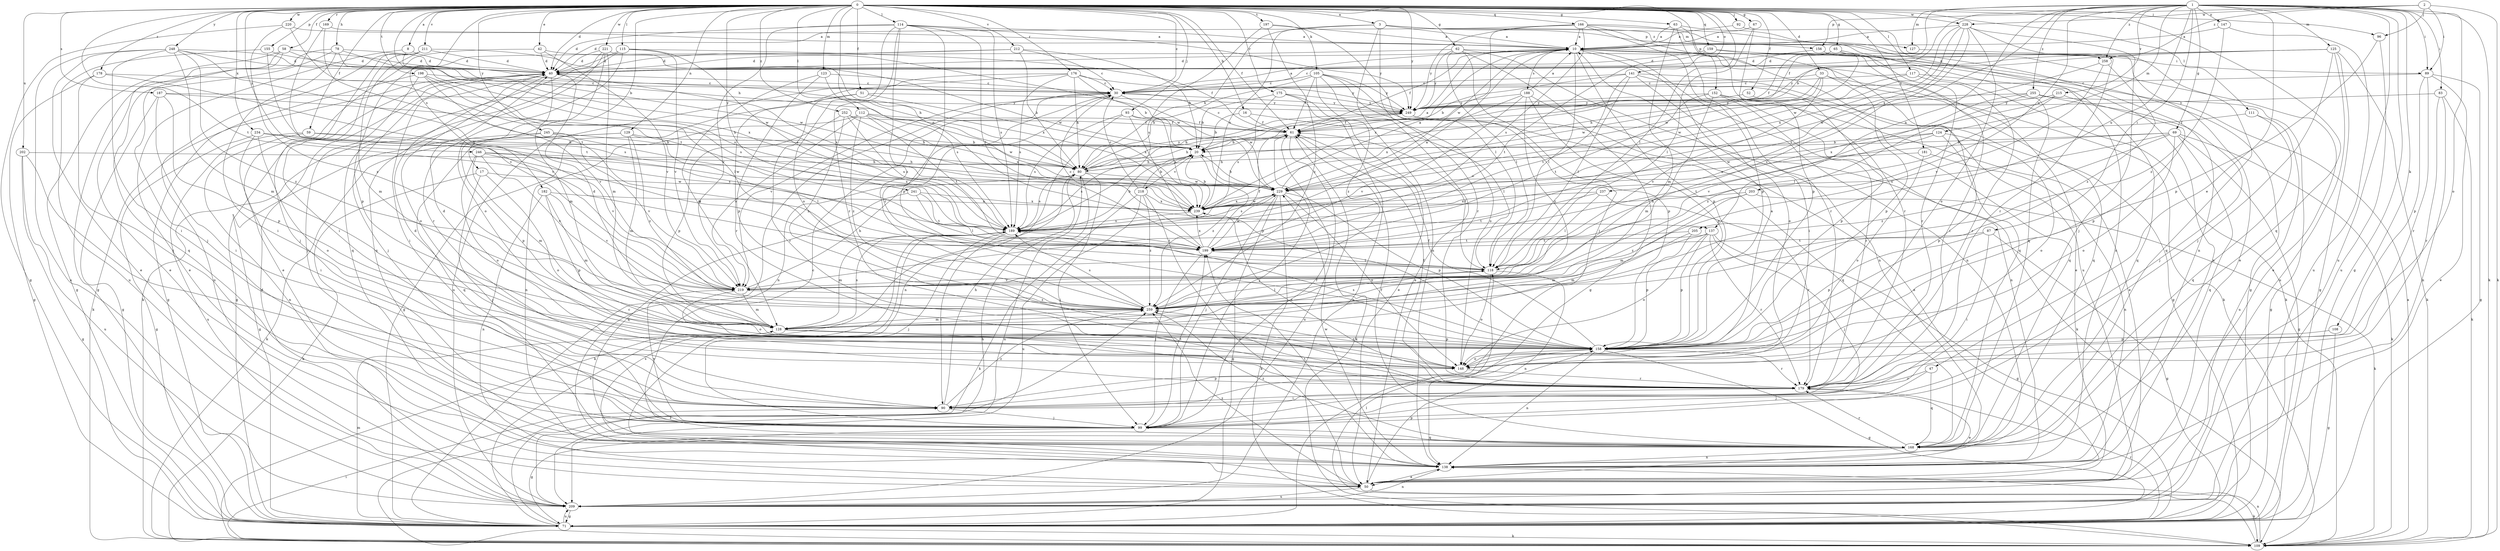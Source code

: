 strict digraph  {
0;
1;
2;
3;
8;
10;
16;
17;
20;
30;
33;
40;
42;
47;
50;
51;
52;
58;
59;
61;
62;
63;
65;
67;
69;
71;
78;
80;
83;
87;
89;
90;
92;
93;
96;
99;
105;
108;
109;
111;
112;
114;
115;
117;
118;
123;
124;
125;
127;
128;
129;
137;
138;
141;
147;
148;
152;
155;
156;
158;
159;
166;
168;
169;
175;
176;
178;
179;
181;
182;
187;
188;
189;
197;
198;
199;
202;
203;
205;
209;
211;
212;
215;
218;
219;
220;
221;
228;
229;
234;
237;
239;
241;
245;
246;
248;
249;
252;
255;
258;
259;
0 -> 3  [label=a];
0 -> 8  [label=a];
0 -> 16  [label=b];
0 -> 17  [label=b];
0 -> 30  [label=c];
0 -> 33  [label=d];
0 -> 40  [label=d];
0 -> 42  [label=e];
0 -> 51  [label=f];
0 -> 52  [label=f];
0 -> 58  [label=f];
0 -> 59  [label=f];
0 -> 61  [label=f];
0 -> 62  [label=g];
0 -> 63  [label=g];
0 -> 65  [label=g];
0 -> 67  [label=g];
0 -> 78  [label=h];
0 -> 80  [label=h];
0 -> 92  [label=j];
0 -> 93  [label=j];
0 -> 96  [label=j];
0 -> 105  [label=k];
0 -> 111  [label=l];
0 -> 112  [label=l];
0 -> 114  [label=l];
0 -> 115  [label=l];
0 -> 117  [label=l];
0 -> 118  [label=l];
0 -> 123  [label=m];
0 -> 129  [label=n];
0 -> 137  [label=n];
0 -> 141  [label=o];
0 -> 152  [label=p];
0 -> 155  [label=p];
0 -> 159  [label=q];
0 -> 166  [label=q];
0 -> 168  [label=q];
0 -> 169  [label=r];
0 -> 175  [label=r];
0 -> 176  [label=r];
0 -> 178  [label=r];
0 -> 181  [label=s];
0 -> 182  [label=s];
0 -> 187  [label=s];
0 -> 197  [label=t];
0 -> 198  [label=t];
0 -> 199  [label=t];
0 -> 202  [label=u];
0 -> 211  [label=v];
0 -> 212  [label=v];
0 -> 220  [label=w];
0 -> 221  [label=w];
0 -> 228  [label=w];
0 -> 234  [label=x];
0 -> 241  [label=y];
0 -> 245  [label=y];
0 -> 246  [label=y];
0 -> 248  [label=y];
0 -> 249  [label=y];
0 -> 252  [label=z];
1 -> 20  [label=b];
1 -> 47  [label=e];
1 -> 61  [label=f];
1 -> 69  [label=g];
1 -> 71  [label=g];
1 -> 83  [label=i];
1 -> 87  [label=i];
1 -> 89  [label=i];
1 -> 108  [label=k];
1 -> 109  [label=k];
1 -> 124  [label=m];
1 -> 125  [label=m];
1 -> 127  [label=m];
1 -> 137  [label=n];
1 -> 147  [label=o];
1 -> 148  [label=o];
1 -> 203  [label=u];
1 -> 205  [label=u];
1 -> 209  [label=u];
1 -> 215  [label=v];
1 -> 237  [label=x];
1 -> 255  [label=z];
1 -> 258  [label=z];
2 -> 89  [label=i];
2 -> 96  [label=j];
2 -> 109  [label=k];
2 -> 156  [label=p];
2 -> 228  [label=w];
2 -> 258  [label=z];
3 -> 10  [label=a];
3 -> 80  [label=h];
3 -> 127  [label=m];
3 -> 138  [label=n];
3 -> 156  [label=p];
3 -> 179  [label=r];
3 -> 239  [label=x];
3 -> 258  [label=z];
8 -> 40  [label=d];
8 -> 50  [label=e];
8 -> 80  [label=h];
10 -> 40  [label=d];
10 -> 50  [label=e];
10 -> 61  [label=f];
10 -> 89  [label=i];
10 -> 90  [label=i];
10 -> 109  [label=k];
10 -> 118  [label=l];
10 -> 138  [label=n];
10 -> 158  [label=p];
10 -> 188  [label=s];
10 -> 239  [label=x];
16 -> 20  [label=b];
16 -> 61  [label=f];
16 -> 118  [label=l];
17 -> 99  [label=j];
17 -> 109  [label=k];
17 -> 148  [label=o];
17 -> 229  [label=w];
20 -> 80  [label=h];
20 -> 189  [label=s];
20 -> 218  [label=v];
20 -> 259  [label=z];
30 -> 10  [label=a];
30 -> 138  [label=n];
30 -> 219  [label=v];
30 -> 229  [label=w];
30 -> 249  [label=y];
33 -> 30  [label=c];
33 -> 80  [label=h];
33 -> 158  [label=p];
33 -> 168  [label=q];
33 -> 219  [label=v];
33 -> 229  [label=w];
40 -> 30  [label=c];
40 -> 71  [label=g];
40 -> 90  [label=i];
40 -> 99  [label=j];
40 -> 109  [label=k];
40 -> 128  [label=m];
40 -> 148  [label=o];
40 -> 239  [label=x];
42 -> 40  [label=d];
42 -> 50  [label=e];
42 -> 219  [label=v];
42 -> 229  [label=w];
47 -> 99  [label=j];
47 -> 168  [label=q];
47 -> 179  [label=r];
50 -> 109  [label=k];
50 -> 158  [label=p];
50 -> 189  [label=s];
50 -> 209  [label=u];
50 -> 259  [label=z];
51 -> 71  [label=g];
51 -> 179  [label=r];
51 -> 239  [label=x];
51 -> 249  [label=y];
52 -> 158  [label=p];
52 -> 249  [label=y];
58 -> 40  [label=d];
58 -> 50  [label=e];
58 -> 71  [label=g];
58 -> 99  [label=j];
58 -> 229  [label=w];
59 -> 20  [label=b];
59 -> 138  [label=n];
59 -> 209  [label=u];
59 -> 219  [label=v];
61 -> 20  [label=b];
61 -> 30  [label=c];
61 -> 80  [label=h];
61 -> 99  [label=j];
61 -> 109  [label=k];
61 -> 209  [label=u];
62 -> 40  [label=d];
62 -> 71  [label=g];
62 -> 90  [label=i];
62 -> 109  [label=k];
62 -> 118  [label=l];
62 -> 138  [label=n];
62 -> 249  [label=y];
63 -> 10  [label=a];
63 -> 50  [label=e];
63 -> 128  [label=m];
63 -> 179  [label=r];
63 -> 209  [label=u];
65 -> 40  [label=d];
65 -> 50  [label=e];
65 -> 61  [label=f];
65 -> 179  [label=r];
65 -> 229  [label=w];
67 -> 10  [label=a];
67 -> 118  [label=l];
67 -> 158  [label=p];
69 -> 20  [label=b];
69 -> 71  [label=g];
69 -> 109  [label=k];
69 -> 148  [label=o];
69 -> 168  [label=q];
69 -> 189  [label=s];
69 -> 239  [label=x];
69 -> 259  [label=z];
71 -> 30  [label=c];
71 -> 109  [label=k];
71 -> 128  [label=m];
71 -> 179  [label=r];
71 -> 189  [label=s];
71 -> 209  [label=u];
71 -> 259  [label=z];
78 -> 40  [label=d];
78 -> 71  [label=g];
78 -> 90  [label=i];
78 -> 168  [label=q];
78 -> 229  [label=w];
78 -> 239  [label=x];
80 -> 10  [label=a];
80 -> 99  [label=j];
80 -> 109  [label=k];
80 -> 189  [label=s];
80 -> 209  [label=u];
80 -> 229  [label=w];
80 -> 249  [label=y];
83 -> 109  [label=k];
83 -> 138  [label=n];
83 -> 179  [label=r];
83 -> 249  [label=y];
87 -> 71  [label=g];
87 -> 90  [label=i];
87 -> 158  [label=p];
87 -> 199  [label=t];
89 -> 30  [label=c];
89 -> 50  [label=e];
89 -> 71  [label=g];
89 -> 158  [label=p];
89 -> 179  [label=r];
90 -> 80  [label=h];
90 -> 99  [label=j];
90 -> 158  [label=p];
90 -> 259  [label=z];
92 -> 10  [label=a];
92 -> 138  [label=n];
93 -> 61  [label=f];
93 -> 138  [label=n];
93 -> 158  [label=p];
93 -> 189  [label=s];
93 -> 239  [label=x];
96 -> 158  [label=p];
96 -> 209  [label=u];
99 -> 61  [label=f];
99 -> 71  [label=g];
99 -> 168  [label=q];
99 -> 199  [label=t];
99 -> 219  [label=v];
105 -> 30  [label=c];
105 -> 50  [label=e];
105 -> 61  [label=f];
105 -> 80  [label=h];
105 -> 148  [label=o];
105 -> 158  [label=p];
105 -> 249  [label=y];
105 -> 259  [label=z];
108 -> 71  [label=g];
108 -> 158  [label=p];
109 -> 10  [label=a];
109 -> 90  [label=i];
109 -> 118  [label=l];
109 -> 138  [label=n];
111 -> 61  [label=f];
111 -> 168  [label=q];
111 -> 209  [label=u];
112 -> 61  [label=f];
112 -> 138  [label=n];
112 -> 199  [label=t];
112 -> 219  [label=v];
112 -> 229  [label=w];
112 -> 239  [label=x];
112 -> 259  [label=z];
114 -> 10  [label=a];
114 -> 40  [label=d];
114 -> 148  [label=o];
114 -> 158  [label=p];
114 -> 179  [label=r];
114 -> 189  [label=s];
114 -> 199  [label=t];
114 -> 219  [label=v];
114 -> 249  [label=y];
114 -> 259  [label=z];
115 -> 40  [label=d];
115 -> 61  [label=f];
115 -> 168  [label=q];
115 -> 179  [label=r];
115 -> 189  [label=s];
115 -> 219  [label=v];
117 -> 30  [label=c];
117 -> 168  [label=q];
117 -> 179  [label=r];
117 -> 229  [label=w];
118 -> 61  [label=f];
118 -> 138  [label=n];
118 -> 148  [label=o];
118 -> 219  [label=v];
123 -> 30  [label=c];
123 -> 128  [label=m];
123 -> 158  [label=p];
123 -> 189  [label=s];
124 -> 20  [label=b];
124 -> 148  [label=o];
124 -> 158  [label=p];
124 -> 199  [label=t];
124 -> 229  [label=w];
125 -> 30  [label=c];
125 -> 40  [label=d];
125 -> 71  [label=g];
125 -> 99  [label=j];
125 -> 109  [label=k];
125 -> 209  [label=u];
125 -> 249  [label=y];
127 -> 168  [label=q];
128 -> 158  [label=p];
128 -> 179  [label=r];
128 -> 189  [label=s];
129 -> 20  [label=b];
129 -> 109  [label=k];
129 -> 118  [label=l];
129 -> 128  [label=m];
129 -> 168  [label=q];
129 -> 259  [label=z];
137 -> 71  [label=g];
137 -> 99  [label=j];
137 -> 128  [label=m];
137 -> 148  [label=o];
137 -> 158  [label=p];
137 -> 179  [label=r];
137 -> 199  [label=t];
138 -> 50  [label=e];
138 -> 199  [label=t];
138 -> 229  [label=w];
141 -> 20  [label=b];
141 -> 30  [label=c];
141 -> 71  [label=g];
141 -> 118  [label=l];
141 -> 148  [label=o];
141 -> 168  [label=q];
141 -> 199  [label=t];
147 -> 10  [label=a];
147 -> 209  [label=u];
147 -> 259  [label=z];
148 -> 10  [label=a];
148 -> 179  [label=r];
148 -> 259  [label=z];
152 -> 50  [label=e];
152 -> 128  [label=m];
152 -> 138  [label=n];
152 -> 179  [label=r];
152 -> 199  [label=t];
152 -> 249  [label=y];
155 -> 40  [label=d];
155 -> 209  [label=u];
155 -> 219  [label=v];
156 -> 40  [label=d];
156 -> 90  [label=i];
156 -> 138  [label=n];
158 -> 40  [label=d];
158 -> 61  [label=f];
158 -> 71  [label=g];
158 -> 138  [label=n];
158 -> 148  [label=o];
158 -> 179  [label=r];
158 -> 189  [label=s];
159 -> 40  [label=d];
159 -> 71  [label=g];
159 -> 168  [label=q];
159 -> 199  [label=t];
166 -> 10  [label=a];
166 -> 40  [label=d];
166 -> 138  [label=n];
166 -> 158  [label=p];
166 -> 168  [label=q];
166 -> 179  [label=r];
166 -> 189  [label=s];
166 -> 229  [label=w];
166 -> 249  [label=y];
168 -> 30  [label=c];
168 -> 61  [label=f];
168 -> 138  [label=n];
168 -> 179  [label=r];
168 -> 259  [label=z];
169 -> 10  [label=a];
169 -> 199  [label=t];
169 -> 219  [label=v];
175 -> 20  [label=b];
175 -> 50  [label=e];
175 -> 189  [label=s];
175 -> 209  [label=u];
175 -> 249  [label=y];
176 -> 20  [label=b];
176 -> 30  [label=c];
176 -> 80  [label=h];
176 -> 179  [label=r];
176 -> 189  [label=s];
176 -> 209  [label=u];
176 -> 249  [label=y];
178 -> 30  [label=c];
178 -> 71  [label=g];
178 -> 99  [label=j];
178 -> 189  [label=s];
179 -> 40  [label=d];
179 -> 50  [label=e];
179 -> 61  [label=f];
179 -> 90  [label=i];
179 -> 239  [label=x];
181 -> 80  [label=h];
181 -> 138  [label=n];
181 -> 148  [label=o];
182 -> 128  [label=m];
182 -> 138  [label=n];
182 -> 158  [label=p];
182 -> 219  [label=v];
182 -> 239  [label=x];
187 -> 71  [label=g];
187 -> 80  [label=h];
187 -> 90  [label=i];
187 -> 158  [label=p];
187 -> 249  [label=y];
188 -> 10  [label=a];
188 -> 50  [label=e];
188 -> 158  [label=p];
188 -> 219  [label=v];
188 -> 239  [label=x];
188 -> 249  [label=y];
188 -> 259  [label=z];
189 -> 10  [label=a];
189 -> 20  [label=b];
189 -> 90  [label=i];
189 -> 99  [label=j];
189 -> 128  [label=m];
189 -> 199  [label=t];
197 -> 10  [label=a];
197 -> 118  [label=l];
197 -> 189  [label=s];
197 -> 259  [label=z];
198 -> 30  [label=c];
198 -> 71  [label=g];
198 -> 99  [label=j];
198 -> 118  [label=l];
198 -> 189  [label=s];
198 -> 219  [label=v];
199 -> 30  [label=c];
199 -> 61  [label=f];
199 -> 99  [label=j];
199 -> 118  [label=l];
199 -> 229  [label=w];
199 -> 239  [label=x];
202 -> 71  [label=g];
202 -> 80  [label=h];
202 -> 90  [label=i];
202 -> 209  [label=u];
203 -> 109  [label=k];
203 -> 128  [label=m];
203 -> 239  [label=x];
203 -> 259  [label=z];
205 -> 128  [label=m];
205 -> 158  [label=p];
205 -> 199  [label=t];
209 -> 40  [label=d];
209 -> 71  [label=g];
209 -> 80  [label=h];
209 -> 138  [label=n];
211 -> 40  [label=d];
211 -> 90  [label=i];
211 -> 99  [label=j];
211 -> 128  [label=m];
211 -> 209  [label=u];
211 -> 229  [label=w];
212 -> 20  [label=b];
212 -> 30  [label=c];
212 -> 40  [label=d];
212 -> 80  [label=h];
212 -> 158  [label=p];
215 -> 118  [label=l];
215 -> 158  [label=p];
215 -> 239  [label=x];
215 -> 249  [label=y];
218 -> 20  [label=b];
218 -> 30  [label=c];
218 -> 50  [label=e];
218 -> 109  [label=k];
218 -> 209  [label=u];
218 -> 239  [label=x];
218 -> 259  [label=z];
219 -> 80  [label=h];
219 -> 128  [label=m];
219 -> 148  [label=o];
219 -> 259  [label=z];
220 -> 10  [label=a];
220 -> 71  [label=g];
220 -> 199  [label=t];
220 -> 259  [label=z];
221 -> 40  [label=d];
221 -> 109  [label=k];
221 -> 128  [label=m];
221 -> 148  [label=o];
221 -> 168  [label=q];
221 -> 239  [label=x];
228 -> 10  [label=a];
228 -> 99  [label=j];
228 -> 148  [label=o];
228 -> 179  [label=r];
228 -> 199  [label=t];
228 -> 219  [label=v];
228 -> 229  [label=w];
228 -> 239  [label=x];
229 -> 10  [label=a];
229 -> 20  [label=b];
229 -> 71  [label=g];
229 -> 99  [label=j];
229 -> 109  [label=k];
229 -> 148  [label=o];
229 -> 158  [label=p];
229 -> 189  [label=s];
229 -> 239  [label=x];
234 -> 20  [label=b];
234 -> 71  [label=g];
234 -> 90  [label=i];
234 -> 148  [label=o];
234 -> 189  [label=s];
237 -> 118  [label=l];
237 -> 179  [label=r];
237 -> 199  [label=t];
237 -> 239  [label=x];
239 -> 20  [label=b];
239 -> 189  [label=s];
239 -> 229  [label=w];
241 -> 118  [label=l];
241 -> 168  [label=q];
241 -> 199  [label=t];
241 -> 239  [label=x];
245 -> 20  [label=b];
245 -> 71  [label=g];
245 -> 158  [label=p];
245 -> 189  [label=s];
245 -> 219  [label=v];
246 -> 80  [label=h];
246 -> 128  [label=m];
246 -> 148  [label=o];
246 -> 199  [label=t];
246 -> 219  [label=v];
246 -> 229  [label=w];
248 -> 40  [label=d];
248 -> 50  [label=e];
248 -> 90  [label=i];
248 -> 128  [label=m];
248 -> 189  [label=s];
248 -> 199  [label=t];
248 -> 209  [label=u];
248 -> 259  [label=z];
249 -> 61  [label=f];
249 -> 80  [label=h];
249 -> 109  [label=k];
249 -> 168  [label=q];
252 -> 61  [label=f];
252 -> 80  [label=h];
252 -> 158  [label=p];
252 -> 189  [label=s];
252 -> 259  [label=z];
255 -> 71  [label=g];
255 -> 99  [label=j];
255 -> 219  [label=v];
255 -> 249  [label=y];
255 -> 259  [label=z];
258 -> 219  [label=v];
258 -> 229  [label=w];
258 -> 259  [label=z];
259 -> 30  [label=c];
259 -> 40  [label=d];
259 -> 118  [label=l];
259 -> 128  [label=m];
259 -> 189  [label=s];
}
